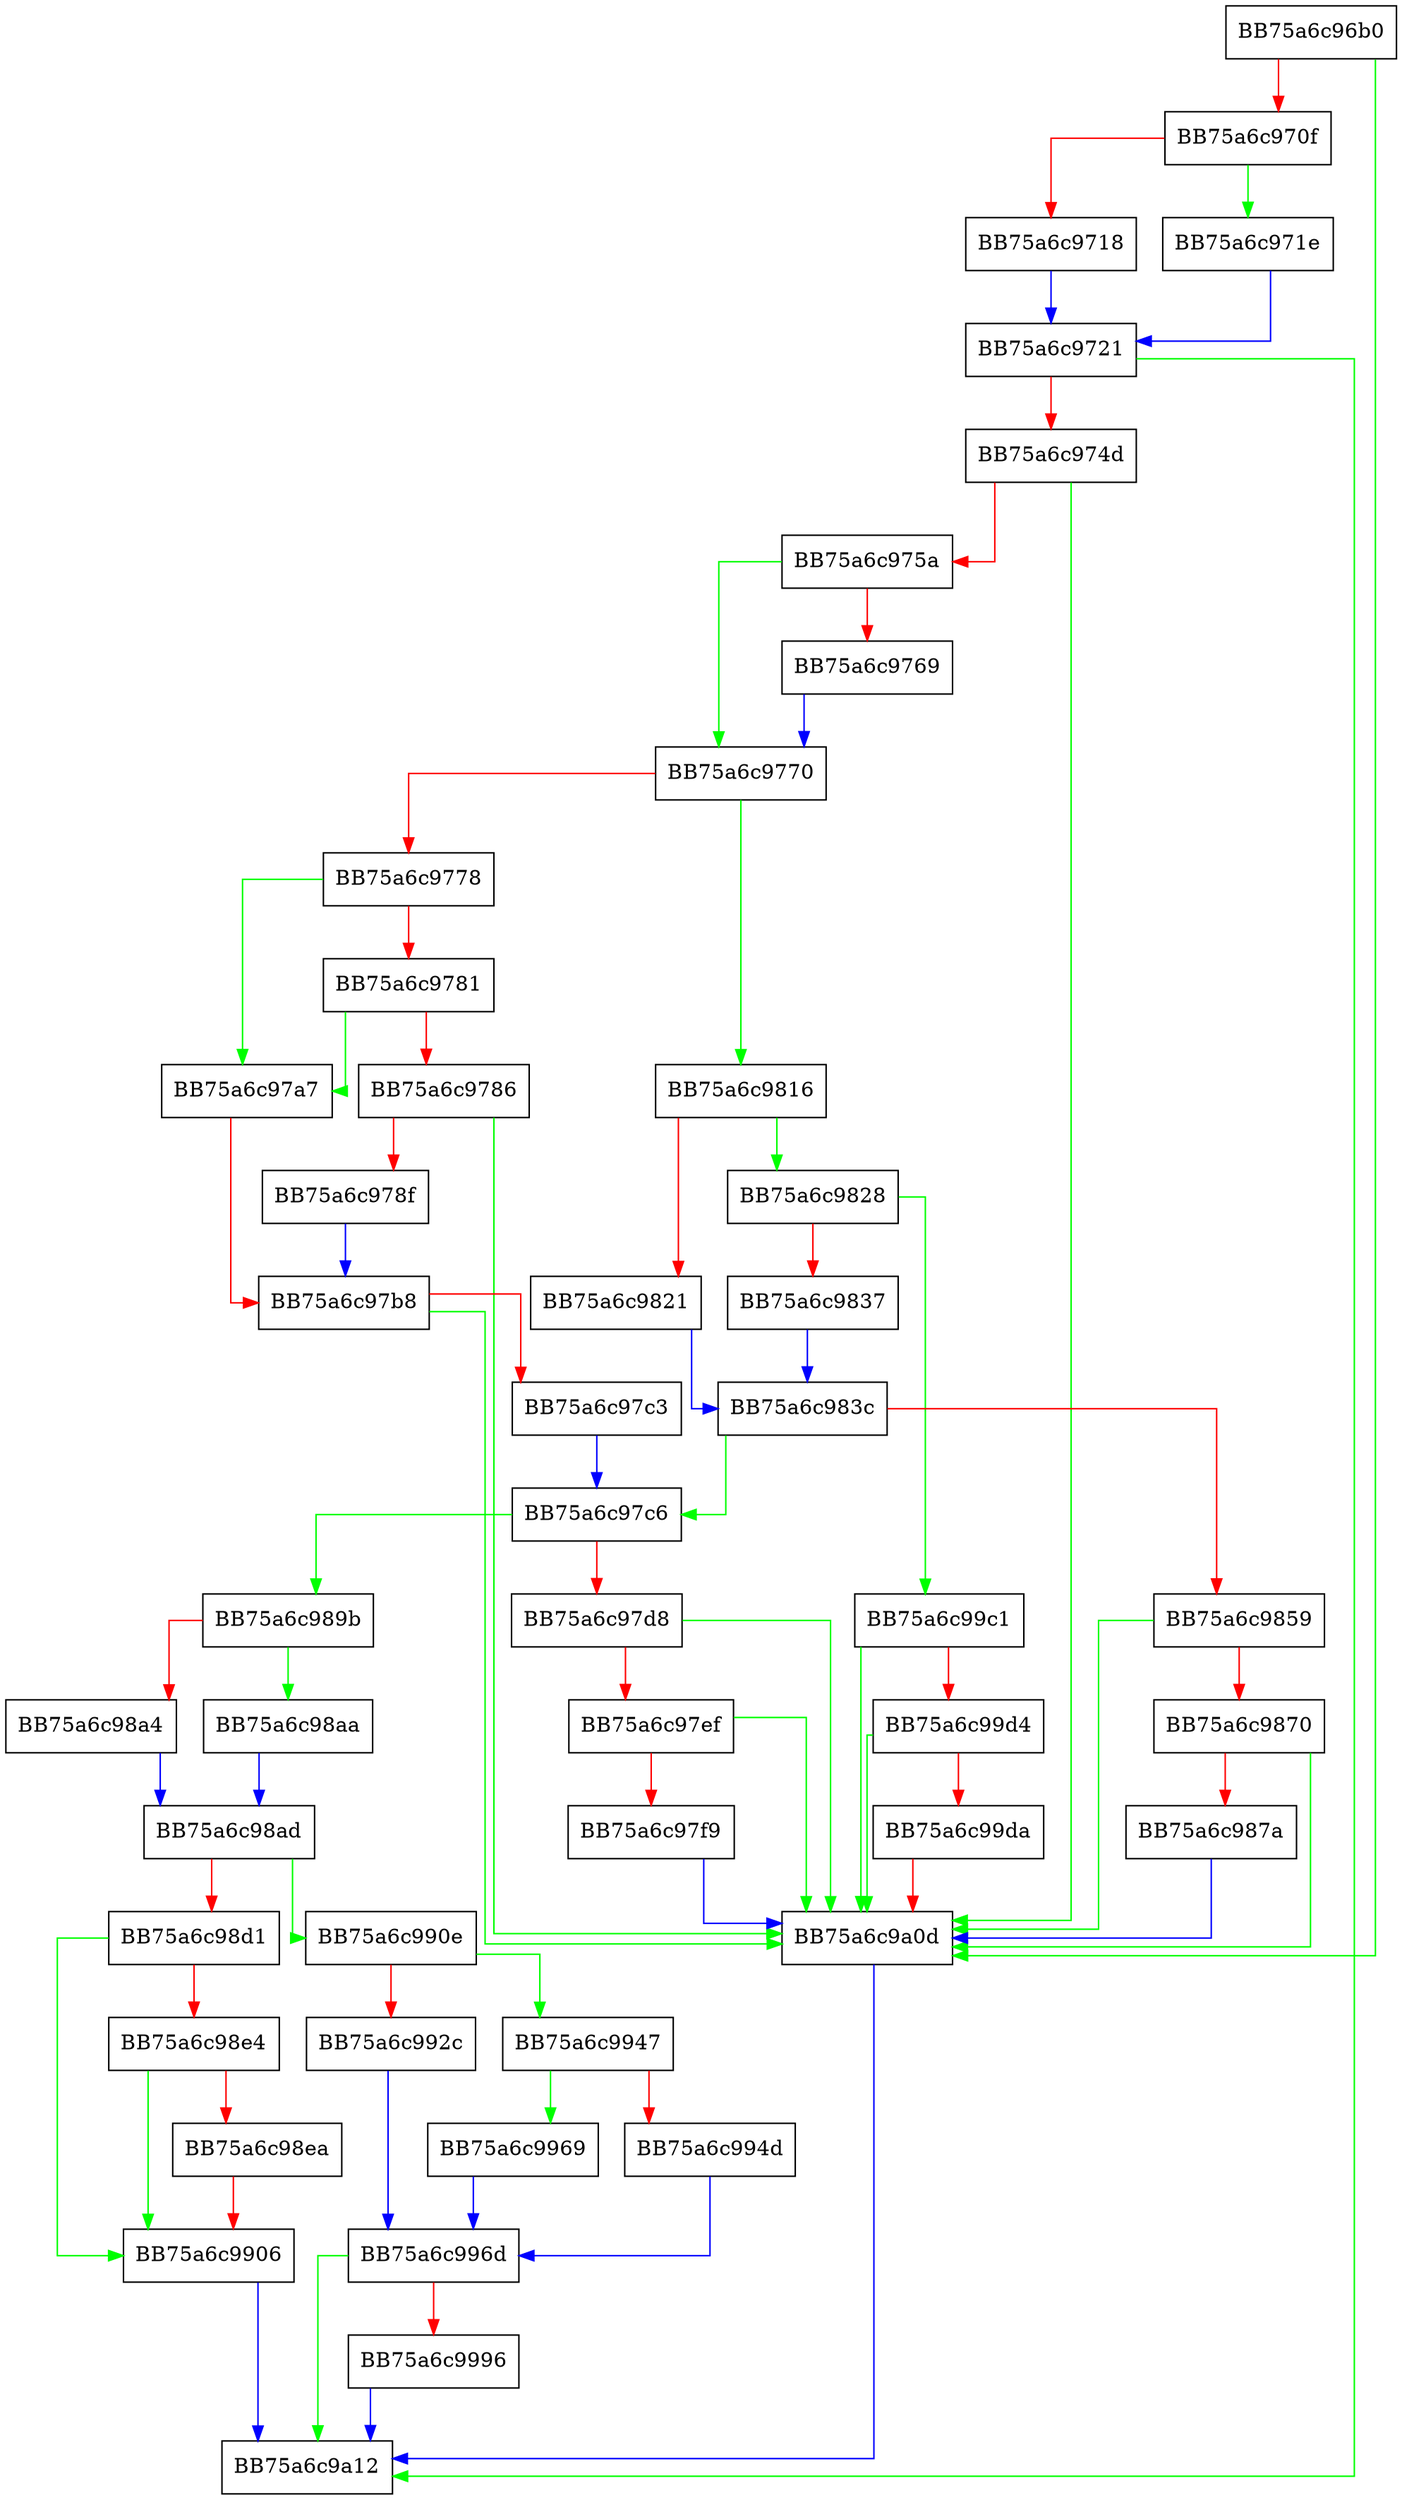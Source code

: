 digraph FindNext {
  node [shape="box"];
  graph [splines=ortho];
  BB75a6c96b0 -> BB75a6c9a0d [color="green"];
  BB75a6c96b0 -> BB75a6c970f [color="red"];
  BB75a6c970f -> BB75a6c971e [color="green"];
  BB75a6c970f -> BB75a6c9718 [color="red"];
  BB75a6c9718 -> BB75a6c9721 [color="blue"];
  BB75a6c971e -> BB75a6c9721 [color="blue"];
  BB75a6c9721 -> BB75a6c9a12 [color="green"];
  BB75a6c9721 -> BB75a6c974d [color="red"];
  BB75a6c974d -> BB75a6c9a0d [color="green"];
  BB75a6c974d -> BB75a6c975a [color="red"];
  BB75a6c975a -> BB75a6c9770 [color="green"];
  BB75a6c975a -> BB75a6c9769 [color="red"];
  BB75a6c9769 -> BB75a6c9770 [color="blue"];
  BB75a6c9770 -> BB75a6c9816 [color="green"];
  BB75a6c9770 -> BB75a6c9778 [color="red"];
  BB75a6c9778 -> BB75a6c97a7 [color="green"];
  BB75a6c9778 -> BB75a6c9781 [color="red"];
  BB75a6c9781 -> BB75a6c97a7 [color="green"];
  BB75a6c9781 -> BB75a6c9786 [color="red"];
  BB75a6c9786 -> BB75a6c9a0d [color="green"];
  BB75a6c9786 -> BB75a6c978f [color="red"];
  BB75a6c978f -> BB75a6c97b8 [color="blue"];
  BB75a6c97a7 -> BB75a6c97b8 [color="red"];
  BB75a6c97b8 -> BB75a6c9a0d [color="green"];
  BB75a6c97b8 -> BB75a6c97c3 [color="red"];
  BB75a6c97c3 -> BB75a6c97c6 [color="blue"];
  BB75a6c97c6 -> BB75a6c989b [color="green"];
  BB75a6c97c6 -> BB75a6c97d8 [color="red"];
  BB75a6c97d8 -> BB75a6c9a0d [color="green"];
  BB75a6c97d8 -> BB75a6c97ef [color="red"];
  BB75a6c97ef -> BB75a6c9a0d [color="green"];
  BB75a6c97ef -> BB75a6c97f9 [color="red"];
  BB75a6c97f9 -> BB75a6c9a0d [color="blue"];
  BB75a6c9816 -> BB75a6c9828 [color="green"];
  BB75a6c9816 -> BB75a6c9821 [color="red"];
  BB75a6c9821 -> BB75a6c983c [color="blue"];
  BB75a6c9828 -> BB75a6c99c1 [color="green"];
  BB75a6c9828 -> BB75a6c9837 [color="red"];
  BB75a6c9837 -> BB75a6c983c [color="blue"];
  BB75a6c983c -> BB75a6c97c6 [color="green"];
  BB75a6c983c -> BB75a6c9859 [color="red"];
  BB75a6c9859 -> BB75a6c9a0d [color="green"];
  BB75a6c9859 -> BB75a6c9870 [color="red"];
  BB75a6c9870 -> BB75a6c9a0d [color="green"];
  BB75a6c9870 -> BB75a6c987a [color="red"];
  BB75a6c987a -> BB75a6c9a0d [color="blue"];
  BB75a6c989b -> BB75a6c98aa [color="green"];
  BB75a6c989b -> BB75a6c98a4 [color="red"];
  BB75a6c98a4 -> BB75a6c98ad [color="blue"];
  BB75a6c98aa -> BB75a6c98ad [color="blue"];
  BB75a6c98ad -> BB75a6c990e [color="green"];
  BB75a6c98ad -> BB75a6c98d1 [color="red"];
  BB75a6c98d1 -> BB75a6c9906 [color="green"];
  BB75a6c98d1 -> BB75a6c98e4 [color="red"];
  BB75a6c98e4 -> BB75a6c9906 [color="green"];
  BB75a6c98e4 -> BB75a6c98ea [color="red"];
  BB75a6c98ea -> BB75a6c9906 [color="red"];
  BB75a6c9906 -> BB75a6c9a12 [color="blue"];
  BB75a6c990e -> BB75a6c9947 [color="green"];
  BB75a6c990e -> BB75a6c992c [color="red"];
  BB75a6c992c -> BB75a6c996d [color="blue"];
  BB75a6c9947 -> BB75a6c9969 [color="green"];
  BB75a6c9947 -> BB75a6c994d [color="red"];
  BB75a6c994d -> BB75a6c996d [color="blue"];
  BB75a6c9969 -> BB75a6c996d [color="blue"];
  BB75a6c996d -> BB75a6c9a12 [color="green"];
  BB75a6c996d -> BB75a6c9996 [color="red"];
  BB75a6c9996 -> BB75a6c9a12 [color="blue"];
  BB75a6c99c1 -> BB75a6c9a0d [color="green"];
  BB75a6c99c1 -> BB75a6c99d4 [color="red"];
  BB75a6c99d4 -> BB75a6c9a0d [color="green"];
  BB75a6c99d4 -> BB75a6c99da [color="red"];
  BB75a6c99da -> BB75a6c9a0d [color="red"];
  BB75a6c9a0d -> BB75a6c9a12 [color="blue"];
}